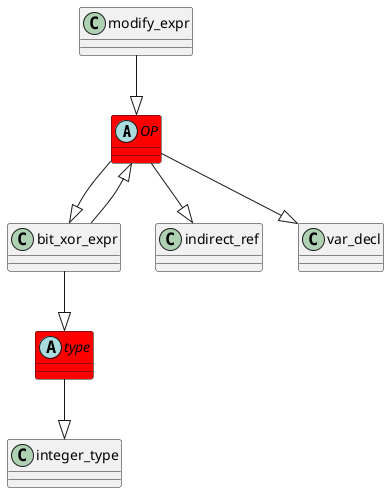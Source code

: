 @startuml
abstract class	OP	 #red	
OP	 --|> 	bit_xor_expr	
modify_expr	 --|> 	OP	
abstract class	type	 #red	
type	 --|> 	integer_type	
bit_xor_expr	 --|> 	type	
OP	 --|> 	indirect_ref	
bit_xor_expr	 --|> 	OP	
OP	 --|> 	var_decl	
@enduml
